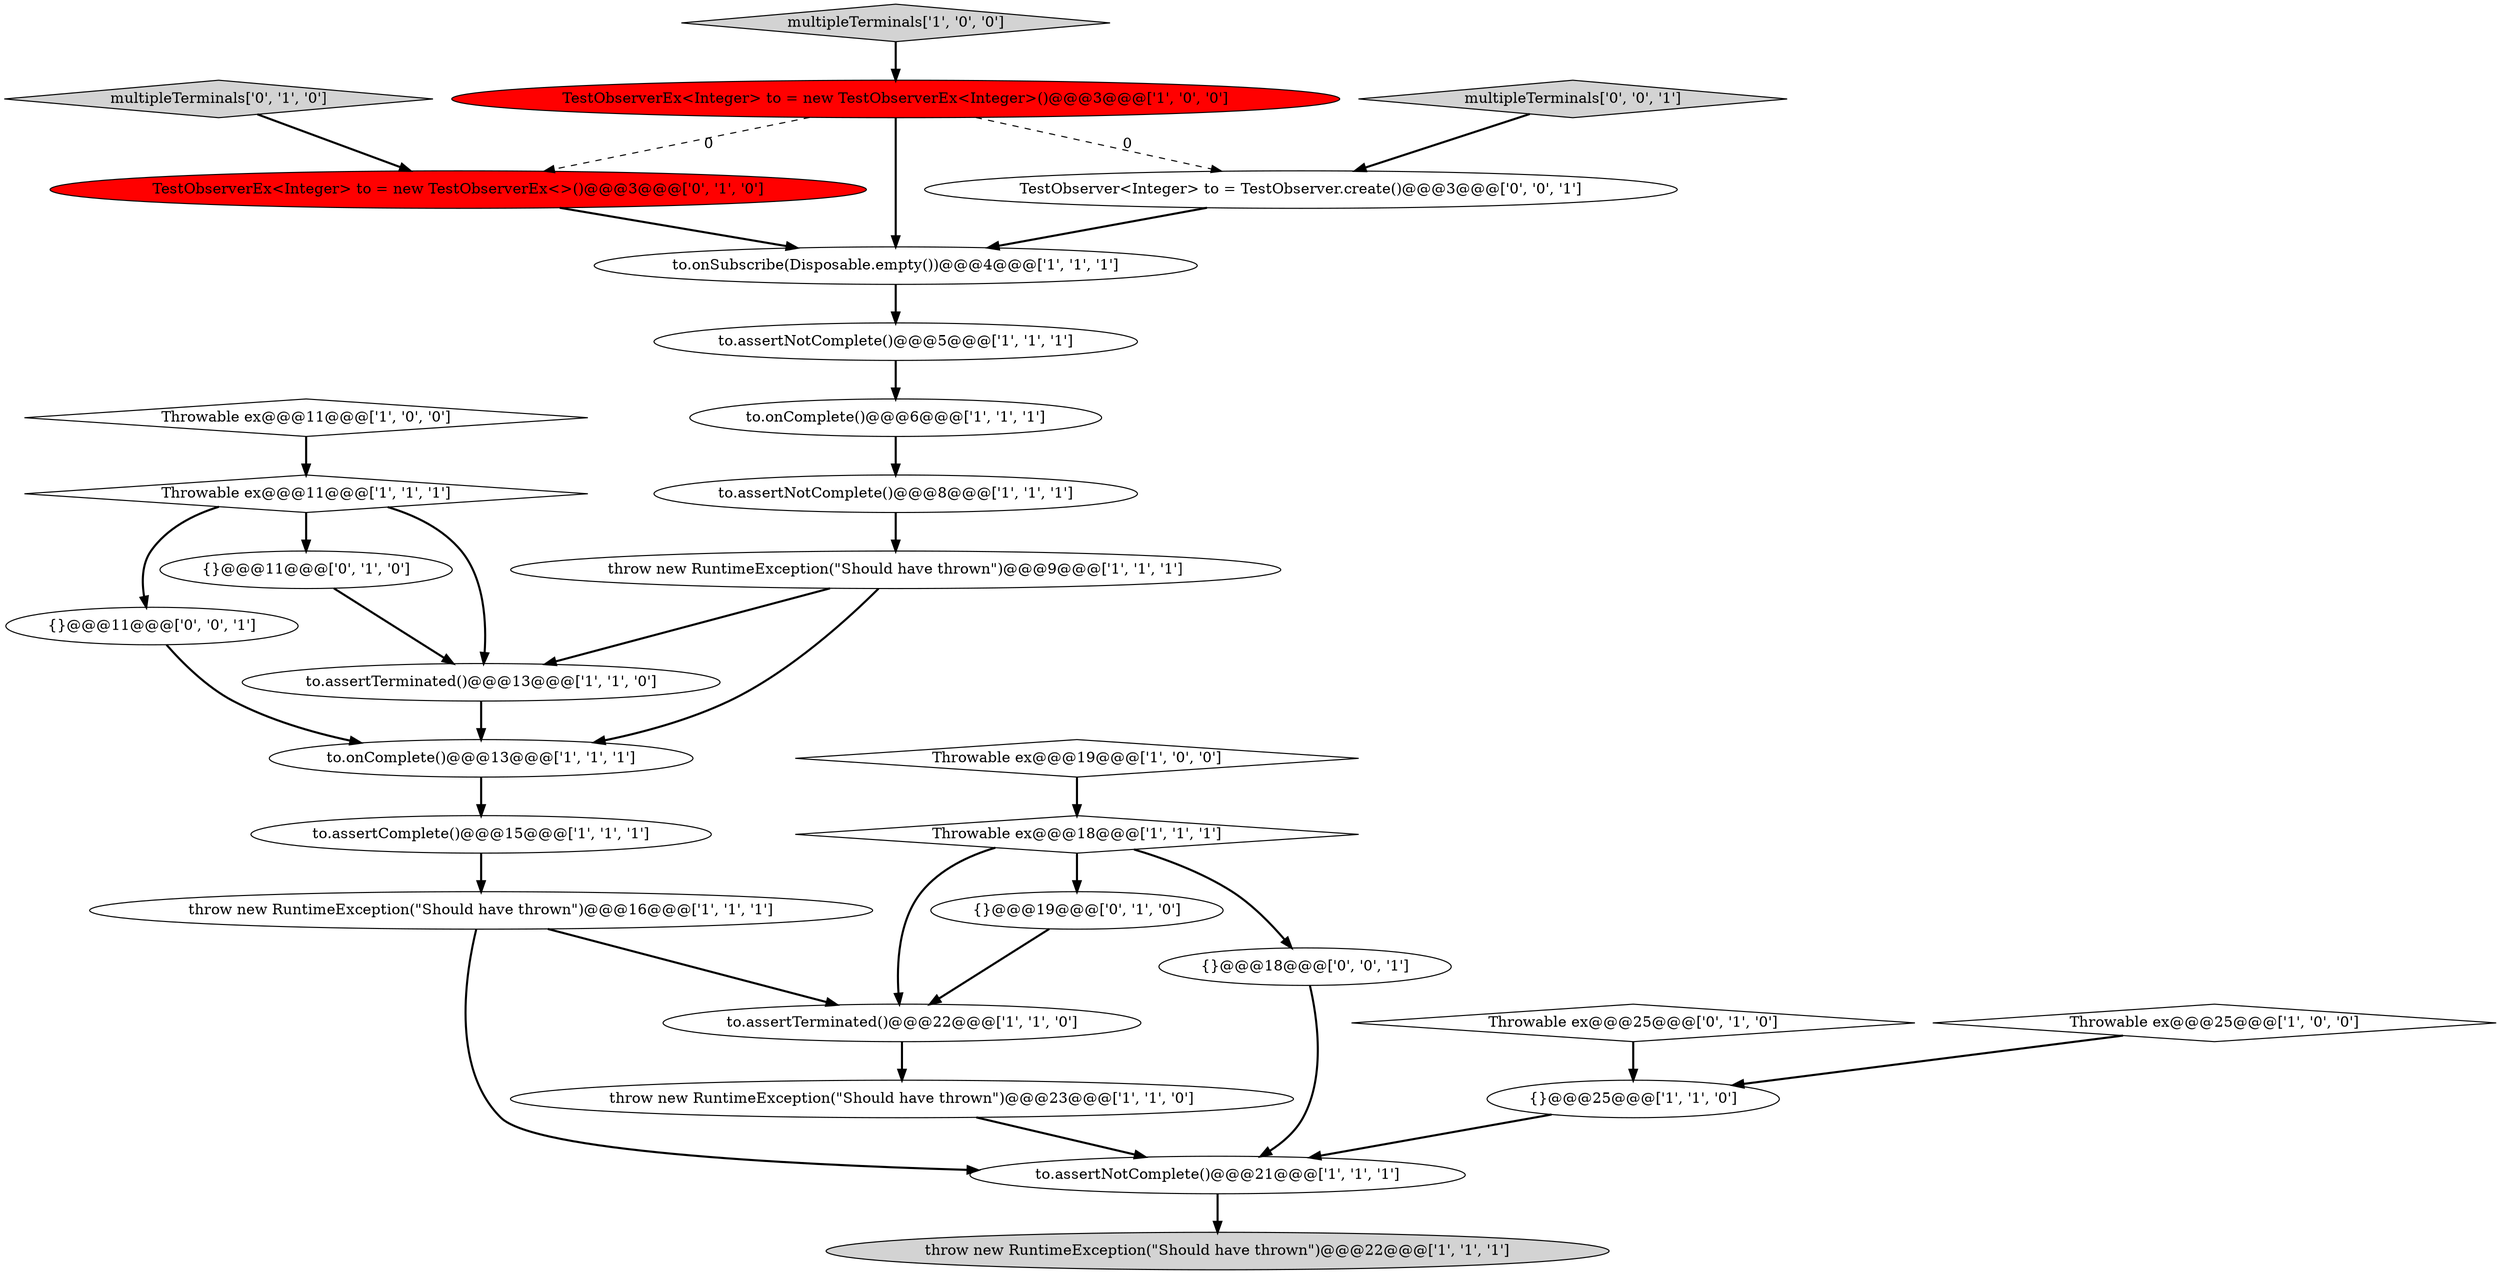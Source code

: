 digraph {
15 [style = filled, label = "{}@@@25@@@['1', '1', '0']", fillcolor = white, shape = ellipse image = "AAA0AAABBB1BBB"];
2 [style = filled, label = "to.onSubscribe(Disposable.empty())@@@4@@@['1', '1', '1']", fillcolor = white, shape = ellipse image = "AAA0AAABBB1BBB"];
20 [style = filled, label = "multipleTerminals['1', '0', '0']", fillcolor = lightgray, shape = diamond image = "AAA0AAABBB1BBB"];
26 [style = filled, label = "multipleTerminals['0', '0', '1']", fillcolor = lightgray, shape = diamond image = "AAA0AAABBB3BBB"];
4 [style = filled, label = "to.onComplete()@@@13@@@['1', '1', '1']", fillcolor = white, shape = ellipse image = "AAA0AAABBB1BBB"];
9 [style = filled, label = "Throwable ex@@@19@@@['1', '0', '0']", fillcolor = white, shape = diamond image = "AAA0AAABBB1BBB"];
10 [style = filled, label = "TestObserverEx<Integer> to = new TestObserverEx<Integer>()@@@3@@@['1', '0', '0']", fillcolor = red, shape = ellipse image = "AAA1AAABBB1BBB"];
14 [style = filled, label = "to.assertNotComplete()@@@8@@@['1', '1', '1']", fillcolor = white, shape = ellipse image = "AAA0AAABBB1BBB"];
11 [style = filled, label = "throw new RuntimeException(\"Should have thrown\")@@@9@@@['1', '1', '1']", fillcolor = white, shape = ellipse image = "AAA0AAABBB1BBB"];
13 [style = filled, label = "to.assertTerminated()@@@22@@@['1', '1', '0']", fillcolor = white, shape = ellipse image = "AAA0AAABBB1BBB"];
24 [style = filled, label = "TestObserverEx<Integer> to = new TestObserverEx<>()@@@3@@@['0', '1', '0']", fillcolor = red, shape = ellipse image = "AAA1AAABBB2BBB"];
22 [style = filled, label = "{}@@@19@@@['0', '1', '0']", fillcolor = white, shape = ellipse image = "AAA0AAABBB2BBB"];
16 [style = filled, label = "Throwable ex@@@11@@@['1', '1', '1']", fillcolor = white, shape = diamond image = "AAA0AAABBB1BBB"];
8 [style = filled, label = "Throwable ex@@@11@@@['1', '0', '0']", fillcolor = white, shape = diamond image = "AAA0AAABBB1BBB"];
12 [style = filled, label = "to.assertTerminated()@@@13@@@['1', '1', '0']", fillcolor = white, shape = ellipse image = "AAA0AAABBB1BBB"];
29 [style = filled, label = "{}@@@18@@@['0', '0', '1']", fillcolor = white, shape = ellipse image = "AAA0AAABBB3BBB"];
1 [style = filled, label = "to.assertComplete()@@@15@@@['1', '1', '1']", fillcolor = white, shape = ellipse image = "AAA0AAABBB1BBB"];
6 [style = filled, label = "to.assertNotComplete()@@@5@@@['1', '1', '1']", fillcolor = white, shape = ellipse image = "AAA0AAABBB1BBB"];
25 [style = filled, label = "multipleTerminals['0', '1', '0']", fillcolor = lightgray, shape = diamond image = "AAA0AAABBB2BBB"];
21 [style = filled, label = "{}@@@11@@@['0', '1', '0']", fillcolor = white, shape = ellipse image = "AAA0AAABBB2BBB"];
18 [style = filled, label = "to.assertNotComplete()@@@21@@@['1', '1', '1']", fillcolor = white, shape = ellipse image = "AAA0AAABBB1BBB"];
28 [style = filled, label = "TestObserver<Integer> to = TestObserver.create()@@@3@@@['0', '0', '1']", fillcolor = white, shape = ellipse image = "AAA0AAABBB3BBB"];
0 [style = filled, label = "Throwable ex@@@25@@@['1', '0', '0']", fillcolor = white, shape = diamond image = "AAA0AAABBB1BBB"];
17 [style = filled, label = "throw new RuntimeException(\"Should have thrown\")@@@16@@@['1', '1', '1']", fillcolor = white, shape = ellipse image = "AAA0AAABBB1BBB"];
23 [style = filled, label = "Throwable ex@@@25@@@['0', '1', '0']", fillcolor = white, shape = diamond image = "AAA0AAABBB2BBB"];
3 [style = filled, label = "to.onComplete()@@@6@@@['1', '1', '1']", fillcolor = white, shape = ellipse image = "AAA0AAABBB1BBB"];
27 [style = filled, label = "{}@@@11@@@['0', '0', '1']", fillcolor = white, shape = ellipse image = "AAA0AAABBB3BBB"];
19 [style = filled, label = "Throwable ex@@@18@@@['1', '1', '1']", fillcolor = white, shape = diamond image = "AAA0AAABBB1BBB"];
7 [style = filled, label = "throw new RuntimeException(\"Should have thrown\")@@@23@@@['1', '1', '0']", fillcolor = white, shape = ellipse image = "AAA0AAABBB1BBB"];
5 [style = filled, label = "throw new RuntimeException(\"Should have thrown\")@@@22@@@['1', '1', '1']", fillcolor = lightgray, shape = ellipse image = "AAA0AAABBB1BBB"];
6->3 [style = bold, label=""];
8->16 [style = bold, label=""];
16->27 [style = bold, label=""];
24->2 [style = bold, label=""];
2->6 [style = bold, label=""];
19->29 [style = bold, label=""];
3->14 [style = bold, label=""];
11->4 [style = bold, label=""];
23->15 [style = bold, label=""];
10->28 [style = dashed, label="0"];
11->12 [style = bold, label=""];
15->18 [style = bold, label=""];
0->15 [style = bold, label=""];
1->17 [style = bold, label=""];
29->18 [style = bold, label=""];
20->10 [style = bold, label=""];
21->12 [style = bold, label=""];
25->24 [style = bold, label=""];
28->2 [style = bold, label=""];
27->4 [style = bold, label=""];
19->13 [style = bold, label=""];
12->4 [style = bold, label=""];
13->7 [style = bold, label=""];
16->21 [style = bold, label=""];
18->5 [style = bold, label=""];
17->18 [style = bold, label=""];
7->18 [style = bold, label=""];
9->19 [style = bold, label=""];
10->2 [style = bold, label=""];
4->1 [style = bold, label=""];
17->13 [style = bold, label=""];
26->28 [style = bold, label=""];
14->11 [style = bold, label=""];
16->12 [style = bold, label=""];
19->22 [style = bold, label=""];
10->24 [style = dashed, label="0"];
22->13 [style = bold, label=""];
}
